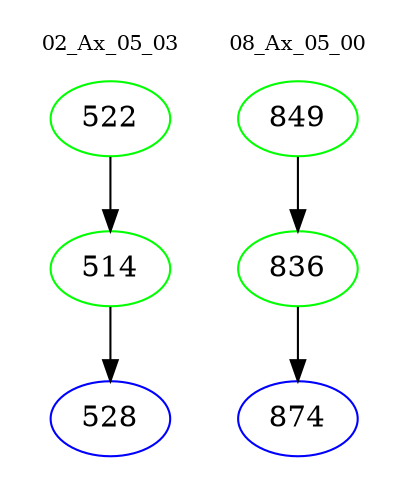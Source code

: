 digraph{
subgraph cluster_0 {
color = white
label = "02_Ax_05_03";
fontsize=10;
T0_522 [label="522", color="green"]
T0_522 -> T0_514 [color="black"]
T0_514 [label="514", color="green"]
T0_514 -> T0_528 [color="black"]
T0_528 [label="528", color="blue"]
}
subgraph cluster_1 {
color = white
label = "08_Ax_05_00";
fontsize=10;
T1_849 [label="849", color="green"]
T1_849 -> T1_836 [color="black"]
T1_836 [label="836", color="green"]
T1_836 -> T1_874 [color="black"]
T1_874 [label="874", color="blue"]
}
}

